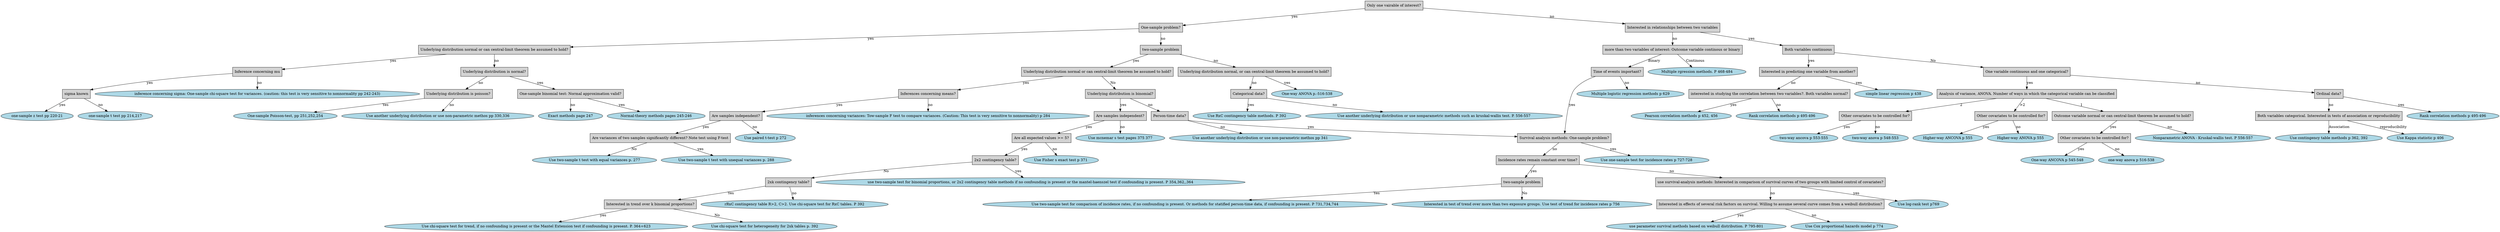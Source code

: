 digraph beslutningstrae {
  graph [layout = dot, rankdir = TB]
  node [shape = box, style = filled, fillcolor = lightgrey]

Q1 [label = "Only one vairable of interest?"]
  Q2 [label = "One-sample problem?"]
  Q3 [label = "Underlying distribution normal or can central-limit theorem be assumed to hold?"]
  Q4 [label = "Inference concerning mu"]
  Q5 [label = "sigma known"]
  Q6 [label = "Underlying distribution is normal?"]
  Q7 [label = "Underlying distribution is poisson?"]
  Q8 [label = "One-sample binomial test: Normal approximation valid?"]
  Q9 [label = "two-sample problem"]
  Q10 [label = "Underlying distribution normal or can central-limit theorem be assumed to hold?"]
  Q11 [label = "Inferences concerning means?"]
  Q12 [label = "Underlying distribution is binomial?"]
  Q13 [label = "Are samples independent?"]
  Q14 [label = "Are all expected values større end eller lig  5?"]
  Q14 [label = "Are all expected values >= 5?"]
  Q15 [label = "Person-time data?"]
  Q17 [label = "Are samples independent?"]
  Q16 [label = "Are variances of two samples significantly different? Note test using F-test"]
  Q20 [label = "Interested in relationships between two variables"]
  Q19 [label = "Both variables continuous"]
  Q18 [label = "Interested in predicting one variable from another?"]
  Q21 [label = "interested in studying the correlation between two variables?. Both variables normal?"]
  Q22 [label = "One variable continuous and one categorical?"]
  Q23 [label = "Analysis of variance, ANOVA. Number of ways in which the categorical variable can be classified"]
  Q24 [label = "Outcome variable normal or can central-limit theorem be assumed to hold?"]
  Q25 [label = "Other covariates to be controlled for?"]
  Q27 [label = "Other covariates to be controlled for?"]
  Q28 [label = "Other covariates to be controlled for?"]
  Q30 [label = "more than two variables of interest: Outcome variable continous or binary"]
  Q29 [label = "Time of events important?"]
  Q99 [label = "Ordinal data?"]
  Q26 [label = "Both variables categorical. Interested in tests of association or reproducibility"]
  Q31 [label = "Survival analysis methods: One-sample problem?"]
  Q33 [label = "Incidence rates remain constant over time?"]
  Q32 [label = "two-sample problem"]
  Q34 [label = "use survival-analysis methods: Interested in comparison of survival curves of two groups with limited control of covariates?"]
  Q35 [label = "Interested in effects of several risk factors on survival. Willing to assume several curve comes from a weibull distribution?"]
  Q36 [label = "2x2 contingency table?"]
  Q37 [label = "2xk contingency table?"]
  Q38 [label = "Underlying distribution normal, or can central-limit theorem be assumed to hold?"]
  Q39 [label = "Categorical data?"]
  Q40 [label = "Interested in trend over k binomial proportions?"]

R1 [label = "inference concerning sigma: One-sample chi-square test for variances. (caution: this test is very sensitive to nonnormality pp 242-243)", shape=oval, fillcolor=lightblue]
  R2 [label = "one-sample z test pp 220-21", shape=oval, fillcolor=lightblue]
  R3 [label = "one-sample t test pp 214,217", shape=oval, fillcolor=lightblue]
  R4 [label = "One-sample Poisson-test, pp 251,252,254", shape=oval, fillcolor=lightblue]
  R5 [label = "Use another underlying distribution or use non-parametric methos pp 330,336", shape=oval, fillcolor=lightblue]
  R6 [label = "Exact methods page 247", shape=oval, fillcolor=lightblue]
  R7 [label = "Normal-theory methods pages 245-246", shape=oval, fillcolor=lightblue]
  R8 [label = "inferences concerning variances: Tow-sample F test to compare variances. (Caution: This test is very sensitive to nonnormality) p 284", shape=oval, fillcolor=lightblue]
  R9 [label = "Use mcnemar s test pages 375 377", shape=oval, fillcolor=lightblue]
  R10 [label = "Use Fisher s exact test p 371", shape=oval, fillcolor=lightblue]
  R11 [label = "Use another underlying distribution or use non-parametric methos pp 341", shape=oval, fillcolor=lightblue]
  R12 [label = "Use paired t-test p 272", shape=oval, fillcolor=lightblue]
  R13 [label = "Use two-sample t test with equal variances p. 277", shape=oval, fillcolor=lightblue]
  R14 [label = "Use two-sample t test with unequal variances p. 288", shape=oval, fillcolor=lightblue]
  R15 [label = "simple linear regression p 438", shape=oval, fillcolor=lightblue]
  R16 [label = "Pearson correlation methods p 452, 456", shape=oval, fillcolor=lightblue]
  R17 [label = "Rank correlation methods p 495-496", shape=oval, fillcolor=lightblue]
  R18 [label = "Nonparametric ANOVA - Kruskal-wallis test. P 556-557", shape=oval, fillcolor=lightblue]
  R19 [label = "One-way ANCOVA p 545-548", shape=oval, fillcolor=lightblue]
  R20 [label = "one-way anova p 516-538", shape=oval, fillcolor=lightblue]
  R21 [label = "two-way ancova p 553-555", shape=oval, fillcolor=lightblue]
  R22 [label = "two-way anova p 548-553", shape=oval, fillcolor=lightblue]
  R23 [label = "Higher-way ANCOVA p 555", shape=oval, fillcolor=lightblue]
  R24 [label = "Higher-way ANOVA p 555", shape=oval, fillcolor=lightblue]
  R25 [label = "Multiple rgression methods. P 468-484", shape=oval, fillcolor=lightblue]
  R26 [label = "Multiple logistic regression methods p 629", shape=oval, fillcolor=lightblue]
  R27 [label = "Rank correlation methods p 495-496", shape=oval, fillcolor=lightblue]
  R28 [label = "Use contingency table methods p 362, 392", shape=oval, fillcolor=lightblue]
  R29 [label = "Use Kappa statistic p 406", shape=oval, fillcolor=lightblue]
  R30 [label = "Use one-sample test for incidence rates p 727-728", shape=oval, fillcolor=lightblue]
  R31 [label = "Use two-sample test for comparison of incidence rates, if no confounding is present. Or methods for statified person-time data, if confounding is present. P 731,734,744", shape=oval, fillcolor=lightblue]
  R32 [label = "Interested in test of trend over more than two exposure groups. Use test of trend for incidence rates p 756", shape=oval, fillcolor=lightblue]
  R33 [label = "Use log-rank test p769", shape=oval, fillcolor=lightblue]
  R34 [label = "use parameter survival methods based on weibull distribution. P 795-801", shape=oval, fillcolor=lightblue]
  R35 [label = "Use Cox proportional hazards model p 774", shape=oval, fillcolor=lightblue]
  R36 [label = "use two-sample test for binomial proportions, or 2x2 contingency table methods if no confounding is present or the mantel-haenszel test if confounding is present. P 354,362,,364", shape=oval, fillcolor=lightblue]
  R37 [label = "rRxC contingency table R>2, C>2. Use chi-square test for RxC tables. P 392", shape=oval, fillcolor=lightblue]
  R38 [label = "One-way ANOVA p.-516-538", shape=oval, fillcolor=lightblue]
  R39 [label = "Use RxC contingency table methods. P 392", shape=oval, fillcolor=lightblue]
  R40 [label = "Use another underlying distribution or use nonparametric methods such as kruskal-wallis test. P. 556-557", shape=oval, fillcolor=lightblue]
  R41 [label = "Use chi-square test for trend, if no confounding is present or the Mantel Extension test if confounding is present. P. 364+623", shape=oval, fillcolor=lightblue]
  R42 [label = "Use chi-square test for heterogeneity for 2xk tables p. 392", shape=oval, fillcolor=lightblue]

Q1 -> Q2 [label = "yes"]
  Q1 -> Q20 [label = "no"]
  Q2 -> Q3 [label = "yes"]
  Q2 -> Q9 [label = "no"]
  Q3 -> Q4 [label = "yes"]
  Q3 -> Q6 [label = "no"]
  Q4 -> Q5 [label = "yes"]
  Q4 -> R1 [label = "no"]
  Q5 -> R2 [label = "yes"]
  Q5 -> R3 [label = "no"]
  Q6 -> Q8 [label = "yes"]
  Q6 -> Q7 [label = "no"]
  Q7 -> R4 [label = "Yes"]
  Q7 -> R5 [label = "no"]
  Q8 -> R6 [label = "no"]
  Q8 -> R7 [label = "yes"]
  Q9 -> Q10 [label = "yes"]
  Q9 -> Q38 [label = "no"]
  Q10 -> Q11 [label = "yes"]
  Q10 -> Q12 [label = "No"]
  Q11 -> Q17 [label = "yes"]
  Q11 -> R8 [label = "no"]
  Q12 -> Q13 [label = "yes"]
  Q12 -> Q15 [label = "no"]
  Q13 -> Q14 [label = "yes"]
  Q13 -> R9 [label = "no"]
  Q14 -> Q36 [label = "yes"]
  Q14 -> R10 [label = "no"]
  Q15 -> R11 [label = "no"]
  Q15 -> Q31 [label = "yes"]
  Q17 -> R12 [label = "no"]
  Q17 -> Q16 [label = "yes"]
  Q16 -> R13 [label = "No"]
  Q16 -> R14 [label = "yes"]
  Q20 -> Q19 [label = "yes"]
  Q20 -> Q30 [label = "no"]
  Q19 -> Q18 [label = "yes"]
  Q19 -> Q22 [label = "No"]
  Q18 -> R15 [label = "yes"]
  Q18 -> Q21 [label = "no"]
  Q21 -> R16 [label = "yes"]
  Q21 -> R17 [label = "no"]
  Q22 -> Q23 [label = "yes"]
  Q22 -> Q99 [label = "no"]
  Q23 -> Q24 [label = "1"]
  Q23 -> Q27 [label = "2"]
  Q23 -> Q28 [label = ">2"]
  Q24 -> Q25 [label = "yes"]
  Q24 -> R18 [label = "no"]
  Q25 -> R19 [label = "yes"]
  Q25 -> R20 [label = "no"]
  Q27 -> R21 [label = "yes"]
  Q27 -> R22 [label = "no"]
  Q28 -> R23 [label = "yes"]
  Q28 -> R24 [label = "no"]
  Q30 -> Q29 [label = "Binary"]
  Q30 -> R25 [label = "Continous"]
  Q29 -> Q31 [label = "yes"]
  Q29 -> R26 [label = "no"]
  Q99 -> Q26 [label = "no"]
  Q99 -> R27 [label = "yes"]
  Q26 -> R28 [label = "Association"]
  Q26 -> R29 [label = "reproducibility"]
  Q31 -> R30 [label = "yes"]
  Q31 -> Q33 [label = "no"]
  Q33 -> Q32 [label = "yes"]
  Q33 -> Q34 [label = "no"]
  Q32 -> R31 [label = "Yes"]
  Q32 -> R32 [label = "No"]
  Q34 -> R33 [label = "yes"]
  Q34 -> Q35 [label = "no"]
  Q35 -> R34 [label = "yes"]
  Q35 -> R35 [label = "no"]
  Q36 -> R36 [label = "yes"]
  Q36 -> Q37 [label = "No"]
  Q37 -> Q40 [label = "Yes"]
  Q37 -> R37 [label = "no"]
  Q38 -> R38 [label = "yes"]
  Q38 -> Q39 [label = "no"]
  Q39 -> R39 [label = "yes"]
  Q39 -> R40 [label = "no"]
  Q40 -> R41 [label = "yes"]
  Q40 -> R42 [label = "No"]
}